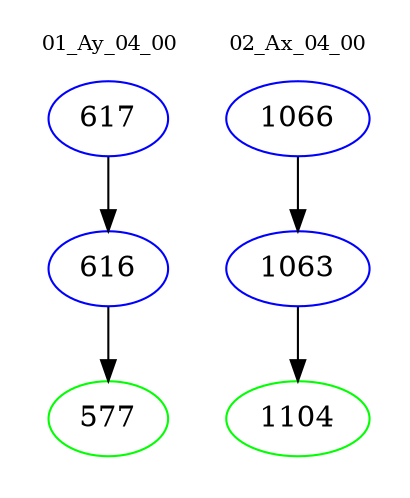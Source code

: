 digraph{
subgraph cluster_0 {
color = white
label = "01_Ay_04_00";
fontsize=10;
T0_617 [label="617", color="blue"]
T0_617 -> T0_616 [color="black"]
T0_616 [label="616", color="blue"]
T0_616 -> T0_577 [color="black"]
T0_577 [label="577", color="green"]
}
subgraph cluster_1 {
color = white
label = "02_Ax_04_00";
fontsize=10;
T1_1066 [label="1066", color="blue"]
T1_1066 -> T1_1063 [color="black"]
T1_1063 [label="1063", color="blue"]
T1_1063 -> T1_1104 [color="black"]
T1_1104 [label="1104", color="green"]
}
}
